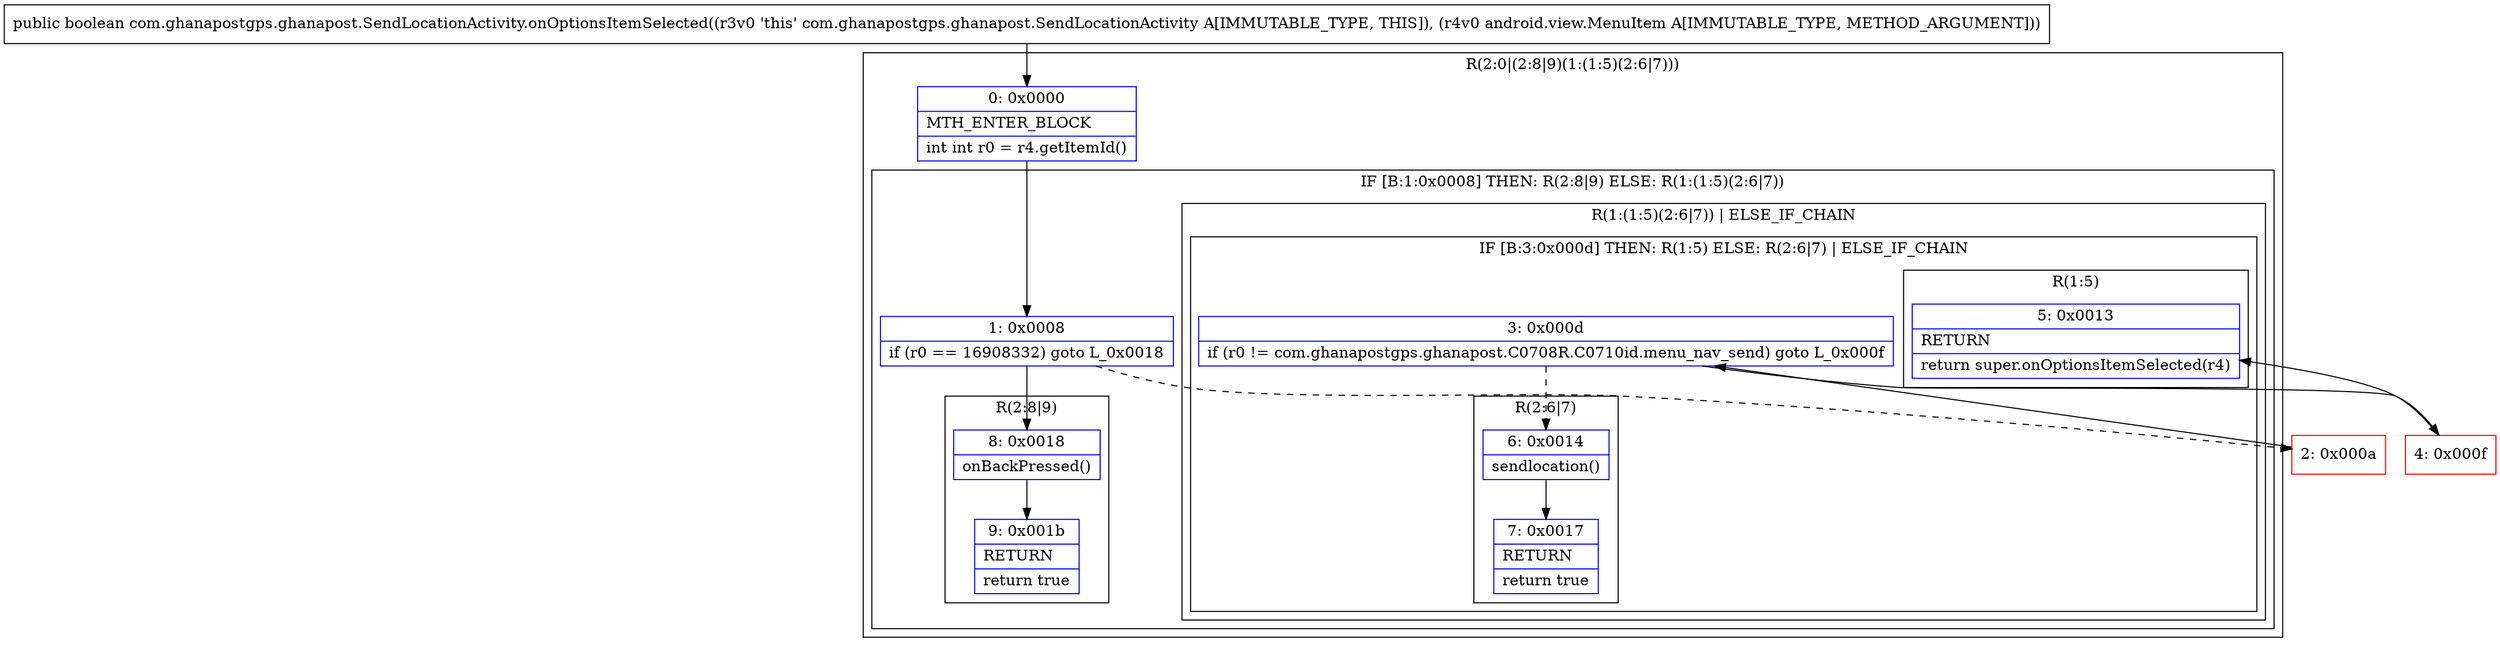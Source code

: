 digraph "CFG forcom.ghanapostgps.ghanapost.SendLocationActivity.onOptionsItemSelected(Landroid\/view\/MenuItem;)Z" {
subgraph cluster_Region_1053599498 {
label = "R(2:0|(2:8|9)(1:(1:5)(2:6|7)))";
node [shape=record,color=blue];
Node_0 [shape=record,label="{0\:\ 0x0000|MTH_ENTER_BLOCK\l|int int r0 = r4.getItemId()\l}"];
subgraph cluster_IfRegion_2004296979 {
label = "IF [B:1:0x0008] THEN: R(2:8|9) ELSE: R(1:(1:5)(2:6|7))";
node [shape=record,color=blue];
Node_1 [shape=record,label="{1\:\ 0x0008|if (r0 == 16908332) goto L_0x0018\l}"];
subgraph cluster_Region_355971130 {
label = "R(2:8|9)";
node [shape=record,color=blue];
Node_8 [shape=record,label="{8\:\ 0x0018|onBackPressed()\l}"];
Node_9 [shape=record,label="{9\:\ 0x001b|RETURN\l|return true\l}"];
}
subgraph cluster_Region_142067514 {
label = "R(1:(1:5)(2:6|7)) | ELSE_IF_CHAIN\l";
node [shape=record,color=blue];
subgraph cluster_IfRegion_1162327696 {
label = "IF [B:3:0x000d] THEN: R(1:5) ELSE: R(2:6|7) | ELSE_IF_CHAIN\l";
node [shape=record,color=blue];
Node_3 [shape=record,label="{3\:\ 0x000d|if (r0 != com.ghanapostgps.ghanapost.C0708R.C0710id.menu_nav_send) goto L_0x000f\l}"];
subgraph cluster_Region_997436216 {
label = "R(1:5)";
node [shape=record,color=blue];
Node_5 [shape=record,label="{5\:\ 0x0013|RETURN\l|return super.onOptionsItemSelected(r4)\l}"];
}
subgraph cluster_Region_1542834322 {
label = "R(2:6|7)";
node [shape=record,color=blue];
Node_6 [shape=record,label="{6\:\ 0x0014|sendlocation()\l}"];
Node_7 [shape=record,label="{7\:\ 0x0017|RETURN\l|return true\l}"];
}
}
}
}
}
Node_2 [shape=record,color=red,label="{2\:\ 0x000a}"];
Node_4 [shape=record,color=red,label="{4\:\ 0x000f}"];
MethodNode[shape=record,label="{public boolean com.ghanapostgps.ghanapost.SendLocationActivity.onOptionsItemSelected((r3v0 'this' com.ghanapostgps.ghanapost.SendLocationActivity A[IMMUTABLE_TYPE, THIS]), (r4v0 android.view.MenuItem A[IMMUTABLE_TYPE, METHOD_ARGUMENT])) }"];
MethodNode -> Node_0;
Node_0 -> Node_1;
Node_1 -> Node_2[style=dashed];
Node_1 -> Node_8;
Node_8 -> Node_9;
Node_3 -> Node_4;
Node_3 -> Node_6[style=dashed];
Node_6 -> Node_7;
Node_2 -> Node_3;
Node_4 -> Node_5;
}

